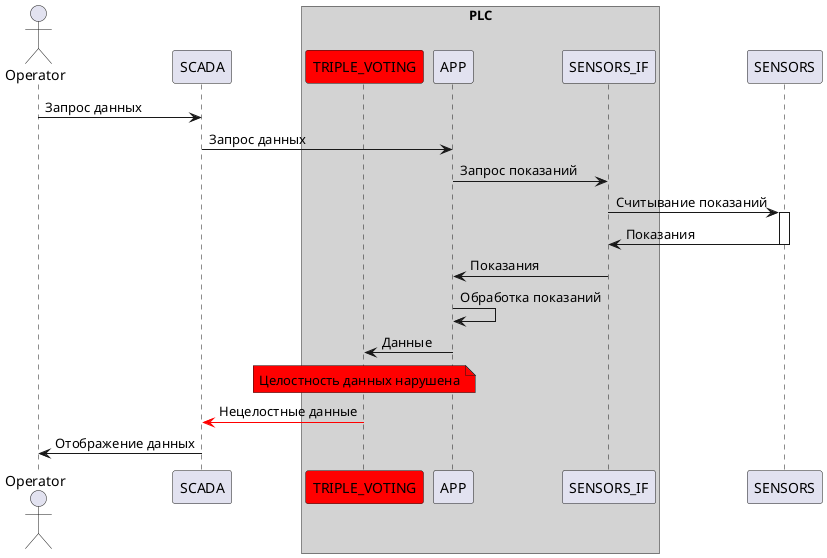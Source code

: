 @startuml solution
actor       Operator as o
participant SCADA as scada

box "PLC" #LightGray    
    participant TRIPLE_VOTING as tv #Red
    participant APP as app
    participant SENSORS_IF as sif   
    
endbox
participant SENSORS as sensors


o -> scada: Запрос данных
scada -> app: Запрос данных
app -> sif: Запрос показаний
sif -> sensors: Считывание показаний

activate sensors
sensors -> sif: Показания
deactivate sensors

sif -> app: Показания
app -> app: Обработка показаний
app -> tv: Данные
note over tv #Red: Целостность данных нарушена
tv -[#Red]> scada : Нецелостные данные
scada -> o: Отображение данных

@enduml
